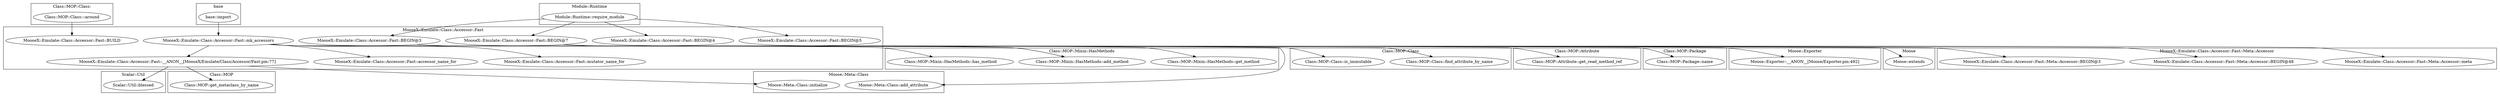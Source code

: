 digraph {
graph [overlap=false]
subgraph cluster_Class_MOP_Mixin_HasMethods {
	label="Class::MOP::Mixin::HasMethods";
	"Class::MOP::Mixin::HasMethods::has_method";
	"Class::MOP::Mixin::HasMethods::add_method";
	"Class::MOP::Mixin::HasMethods::get_method";
}
subgraph cluster_MooseX_Emulate_Class_Accessor_Fast {
	label="MooseX::Emulate::Class::Accessor::Fast";
	"MooseX::Emulate::Class::Accessor::Fast::BEGIN@5";
	"MooseX::Emulate::Class::Accessor::Fast::__ANON__[MooseX/Emulate/Class/Accessor/Fast.pm:77]";
	"MooseX::Emulate::Class::Accessor::Fast::BEGIN@4";
	"MooseX::Emulate::Class::Accessor::Fast::accessor_name_for";
	"MooseX::Emulate::Class::Accessor::Fast::mk_accessors";
	"MooseX::Emulate::Class::Accessor::Fast::BEGIN@3";
	"MooseX::Emulate::Class::Accessor::Fast::mutator_name_for";
	"MooseX::Emulate::Class::Accessor::Fast::BEGIN@7";
	"MooseX::Emulate::Class::Accessor::Fast::BUILD";
}
subgraph cluster_Scalar_Util {
	label="Scalar::Util";
	"Scalar::Util::blessed";
}
subgraph cluster_Moose_Meta_Class {
	label="Moose::Meta::Class";
	"Moose::Meta::Class::add_attribute";
	"Moose::Meta::Class::initialize";
}
subgraph cluster_Class_MOP_Class_ {
	label="Class::MOP::Class:";
	"Class::MOP::Class:::around";
}
subgraph cluster_Class_MOP_Class {
	label="Class::MOP::Class";
	"Class::MOP::Class::find_attribute_by_name";
	"Class::MOP::Class::is_immutable";
}
subgraph cluster_Moose {
	label="Moose";
	"Moose::extends";
}
subgraph cluster_base {
	label="base";
	"base::import";
}
subgraph cluster_Module_Runtime {
	label="Module::Runtime";
	"Module::Runtime::require_module";
}
subgraph cluster_Class_MOP_Attribute {
	label="Class::MOP::Attribute";
	"Class::MOP::Attribute::get_read_method_ref";
}
subgraph cluster_Moose_Exporter {
	label="Moose::Exporter";
	"Moose::Exporter::__ANON__[Moose/Exporter.pm:492]";
}
subgraph cluster_Class_MOP {
	label="Class::MOP";
	"Class::MOP::get_metaclass_by_name";
}
subgraph cluster_Class_MOP_Package {
	label="Class::MOP::Package";
	"Class::MOP::Package::name";
}
subgraph cluster_MooseX_Emulate_Class_Accessor_Fast_Meta_Accessor {
	label="MooseX::Emulate::Class::Accessor::Fast::Meta::Accessor";
	"MooseX::Emulate::Class::Accessor::Fast::Meta::Accessor::meta";
	"MooseX::Emulate::Class::Accessor::Fast::Meta::Accessor::BEGIN@48";
	"MooseX::Emulate::Class::Accessor::Fast::Meta::Accessor::BEGIN@3";
}
"MooseX::Emulate::Class::Accessor::Fast::mk_accessors" -> "Class::MOP::Class::find_attribute_by_name";
"MooseX::Emulate::Class::Accessor::Fast::__ANON__[MooseX/Emulate/Class/Accessor/Fast.pm:77]" -> "Scalar::Util::blessed";
"MooseX::Emulate::Class::Accessor::Fast::BEGIN@7" -> "Moose::extends";
"Module::Runtime::require_module" -> "MooseX::Emulate::Class::Accessor::Fast::BEGIN@3";
"MooseX::Emulate::Class::Accessor::Fast::mk_accessors" -> "MooseX::Emulate::Class::Accessor::Fast::mutator_name_for";
"MooseX::Emulate::Class::Accessor::Fast::BEGIN@7" -> "Class::MOP::Mixin::HasMethods::get_method";
"MooseX::Emulate::Class::Accessor::Fast::mk_accessors" -> "MooseX::Emulate::Class::Accessor::Fast::__ANON__[MooseX/Emulate/Class/Accessor/Fast.pm:77]";
"Module::Runtime::require_module" -> "MooseX::Emulate::Class::Accessor::Fast::BEGIN@7";
"Module::Runtime::require_module" -> "MooseX::Emulate::Class::Accessor::Fast::BEGIN@4";
"MooseX::Emulate::Class::Accessor::Fast::BEGIN@3" -> "Moose::Exporter::__ANON__[Moose/Exporter.pm:492]";
"MooseX::Emulate::Class::Accessor::Fast::mk_accessors" -> "Class::MOP::Mixin::HasMethods::add_method";
"MooseX::Emulate::Class::Accessor::Fast::BEGIN@7" -> "Class::MOP::Mixin::HasMethods::add_method";
"MooseX::Emulate::Class::Accessor::Fast::__ANON__[MooseX/Emulate/Class/Accessor/Fast.pm:77]" -> "Class::MOP::get_metaclass_by_name";
"base::import" -> "MooseX::Emulate::Class::Accessor::Fast::mk_accessors";
"MooseX::Emulate::Class::Accessor::Fast::mk_accessors" -> "Moose::Meta::Class::add_attribute";
"MooseX::Emulate::Class::Accessor::Fast::__ANON__[MooseX/Emulate/Class/Accessor/Fast.pm:77]" -> "Moose::Meta::Class::initialize";
"MooseX::Emulate::Class::Accessor::Fast::mk_accessors" -> "Class::MOP::Attribute::get_read_method_ref";
"MooseX::Emulate::Class::Accessor::Fast::mk_accessors" -> "MooseX::Emulate::Class::Accessor::Fast::accessor_name_for";
"MooseX::Emulate::Class::Accessor::Fast::BEGIN@7" -> "MooseX::Emulate::Class::Accessor::Fast::Meta::Accessor::meta";
"MooseX::Emulate::Class::Accessor::Fast::BEGIN@7" -> "MooseX::Emulate::Class::Accessor::Fast::Meta::Accessor::BEGIN@48";
"Module::Runtime::require_module" -> "MooseX::Emulate::Class::Accessor::Fast::BEGIN@5";
"MooseX::Emulate::Class::Accessor::Fast::mk_accessors" -> "Class::MOP::Class::is_immutable";
"MooseX::Emulate::Class::Accessor::Fast::mk_accessors" -> "Class::MOP::Mixin::HasMethods::has_method";
"MooseX::Emulate::Class::Accessor::Fast::mk_accessors" -> "Class::MOP::Package::name";
"MooseX::Emulate::Class::Accessor::Fast::BEGIN@7" -> "MooseX::Emulate::Class::Accessor::Fast::Meta::Accessor::BEGIN@3";
"Class::MOP::Class:::around" -> "MooseX::Emulate::Class::Accessor::Fast::BUILD";
}
